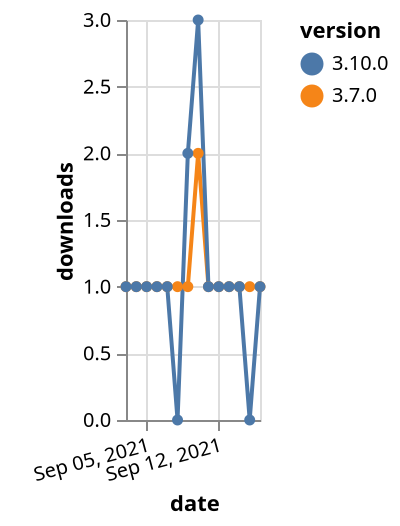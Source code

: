 {"$schema": "https://vega.github.io/schema/vega-lite/v5.json", "description": "A simple bar chart with embedded data.", "data": {"values": [{"date": "2021-09-03", "total": 297, "delta": 1, "version": "3.7.0"}, {"date": "2021-09-04", "total": 298, "delta": 1, "version": "3.7.0"}, {"date": "2021-09-05", "total": 299, "delta": 1, "version": "3.7.0"}, {"date": "2021-09-06", "total": 300, "delta": 1, "version": "3.7.0"}, {"date": "2021-09-07", "total": 301, "delta": 1, "version": "3.7.0"}, {"date": "2021-09-08", "total": 302, "delta": 1, "version": "3.7.0"}, {"date": "2021-09-09", "total": 303, "delta": 1, "version": "3.7.0"}, {"date": "2021-09-10", "total": 305, "delta": 2, "version": "3.7.0"}, {"date": "2021-09-11", "total": 306, "delta": 1, "version": "3.7.0"}, {"date": "2021-09-12", "total": 307, "delta": 1, "version": "3.7.0"}, {"date": "2021-09-13", "total": 308, "delta": 1, "version": "3.7.0"}, {"date": "2021-09-14", "total": 309, "delta": 1, "version": "3.7.0"}, {"date": "2021-09-15", "total": 310, "delta": 1, "version": "3.7.0"}, {"date": "2021-09-16", "total": 311, "delta": 1, "version": "3.7.0"}, {"date": "2021-09-03", "total": 220, "delta": 1, "version": "3.10.0"}, {"date": "2021-09-04", "total": 221, "delta": 1, "version": "3.10.0"}, {"date": "2021-09-05", "total": 222, "delta": 1, "version": "3.10.0"}, {"date": "2021-09-06", "total": 223, "delta": 1, "version": "3.10.0"}, {"date": "2021-09-07", "total": 224, "delta": 1, "version": "3.10.0"}, {"date": "2021-09-08", "total": 224, "delta": 0, "version": "3.10.0"}, {"date": "2021-09-09", "total": 226, "delta": 2, "version": "3.10.0"}, {"date": "2021-09-10", "total": 229, "delta": 3, "version": "3.10.0"}, {"date": "2021-09-11", "total": 230, "delta": 1, "version": "3.10.0"}, {"date": "2021-09-12", "total": 231, "delta": 1, "version": "3.10.0"}, {"date": "2021-09-13", "total": 232, "delta": 1, "version": "3.10.0"}, {"date": "2021-09-14", "total": 233, "delta": 1, "version": "3.10.0"}, {"date": "2021-09-15", "total": 233, "delta": 0, "version": "3.10.0"}, {"date": "2021-09-16", "total": 234, "delta": 1, "version": "3.10.0"}]}, "width": "container", "mark": {"type": "line", "point": {"filled": true}}, "encoding": {"x": {"field": "date", "type": "temporal", "timeUnit": "yearmonthdate", "title": "date", "axis": {"labelAngle": -15}}, "y": {"field": "delta", "type": "quantitative", "title": "downloads"}, "color": {"field": "version", "type": "nominal"}, "tooltip": {"field": "delta"}}}